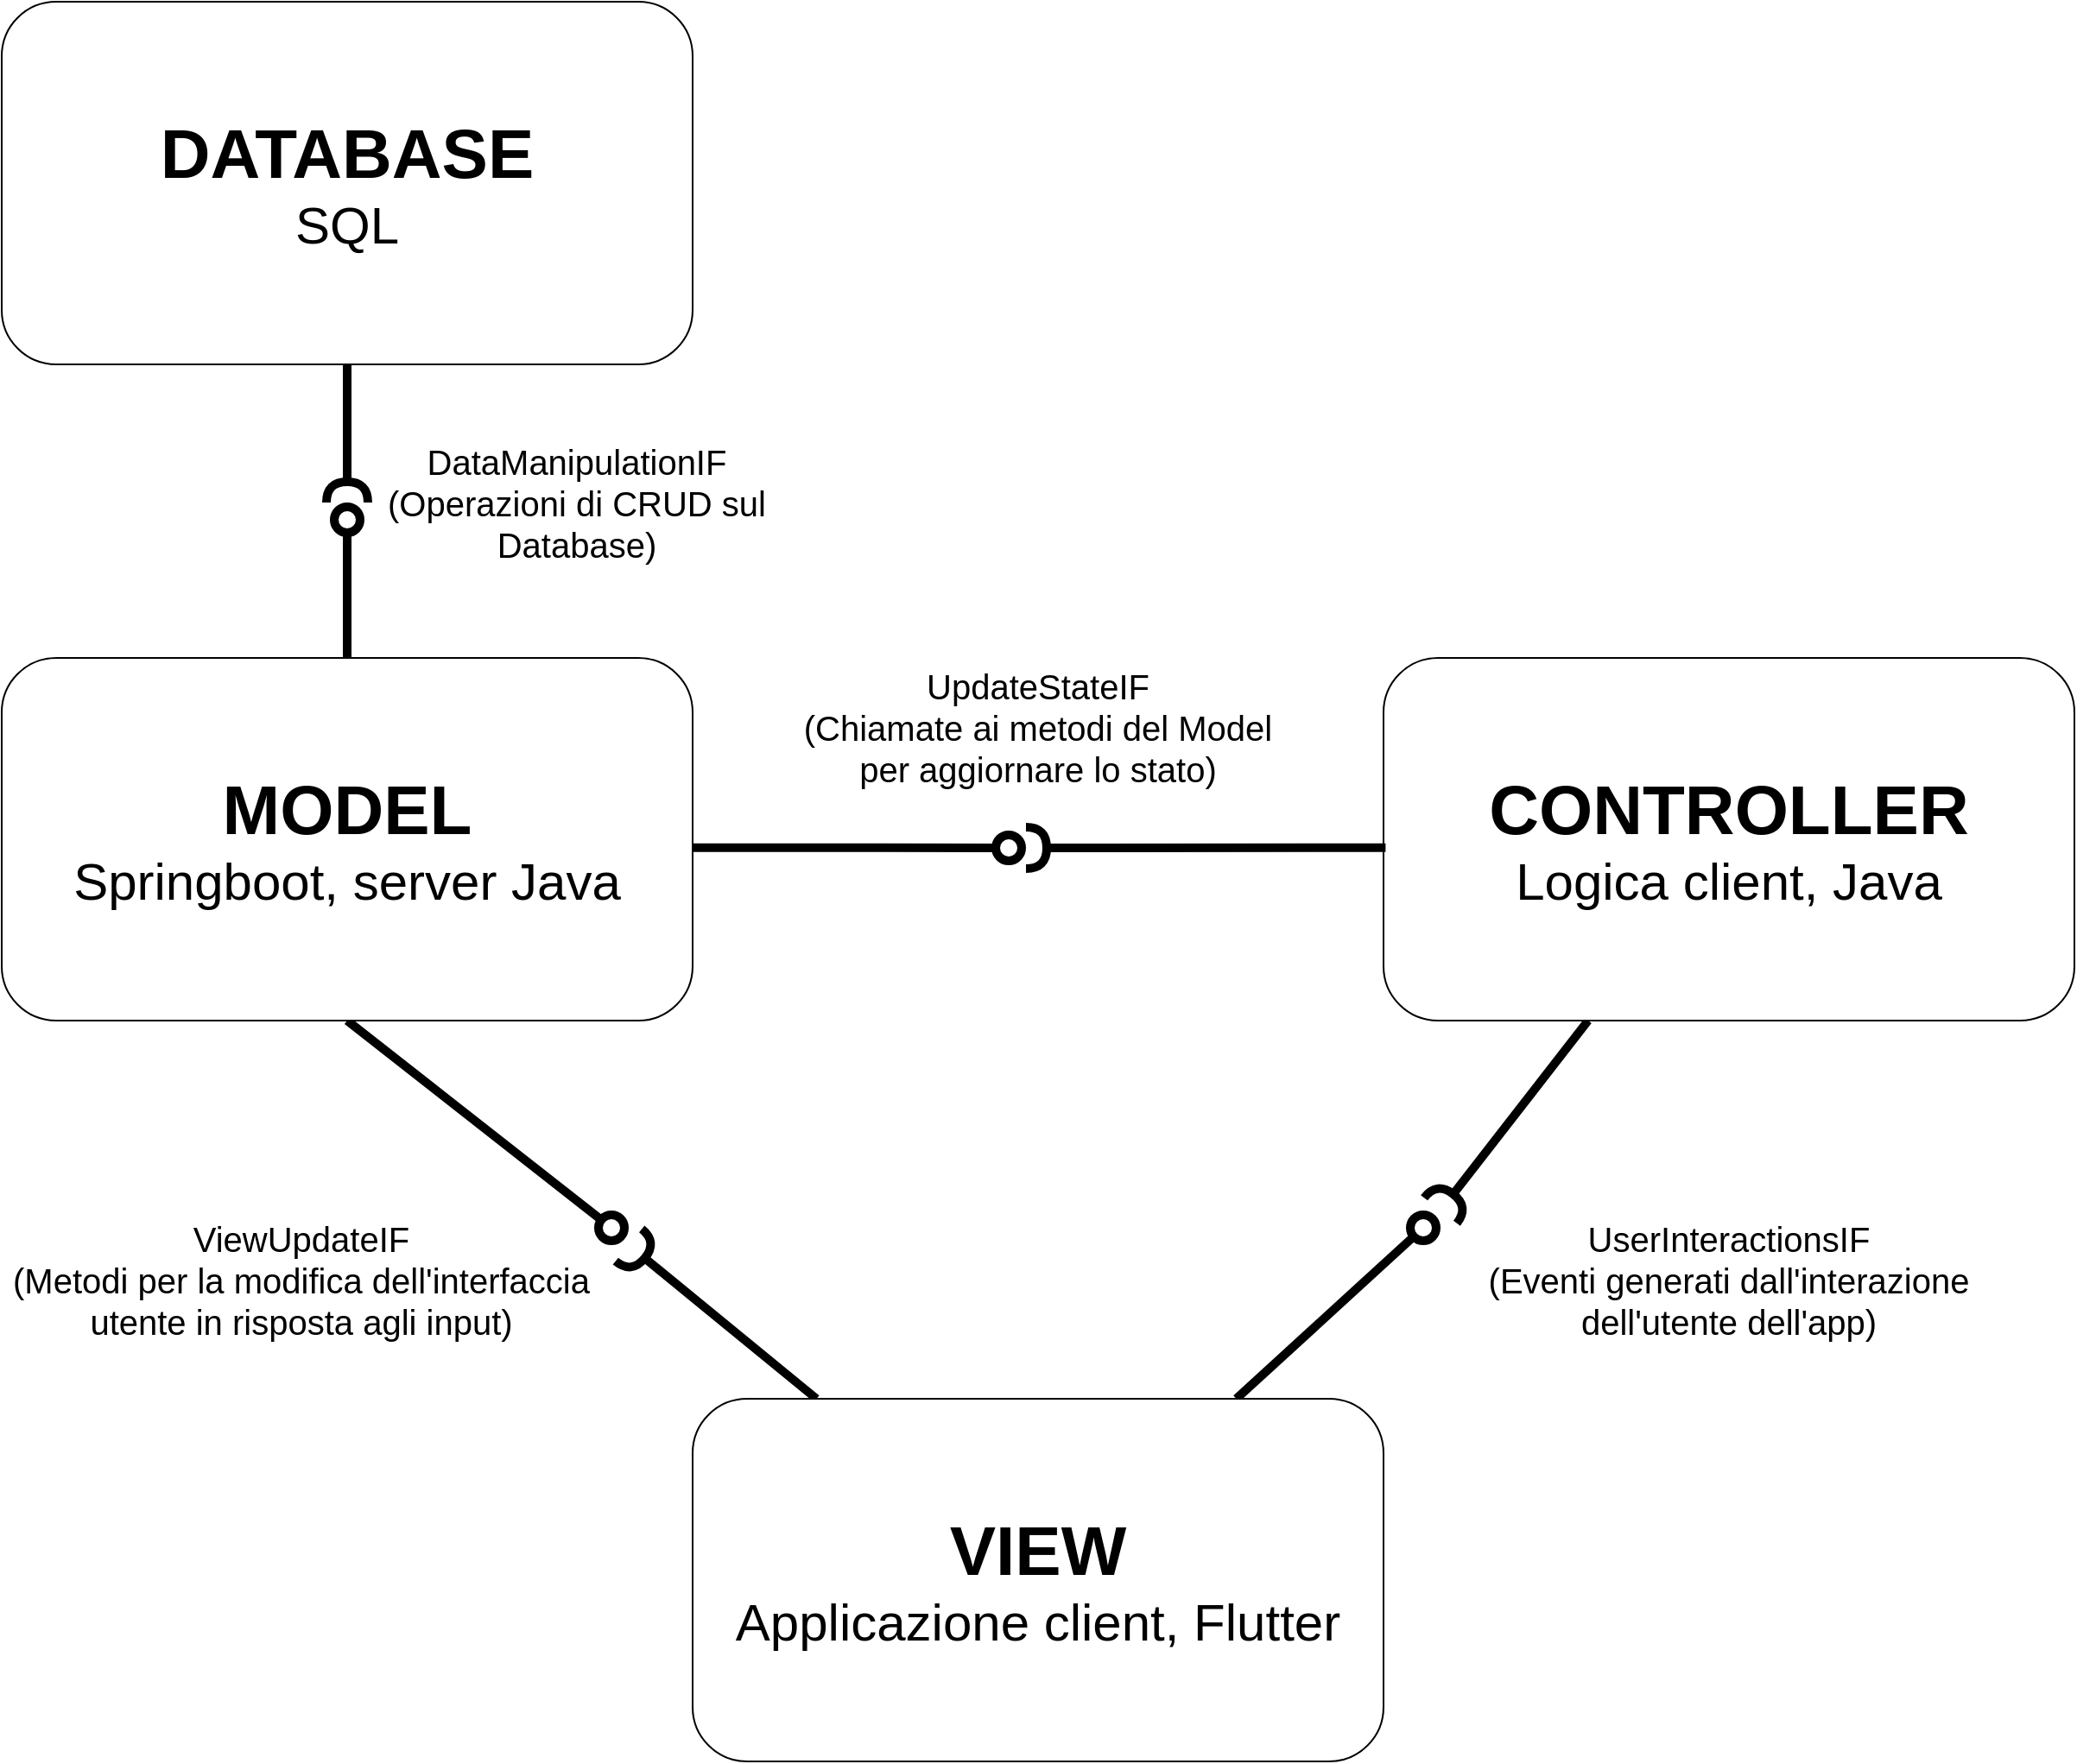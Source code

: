 <mxfile version="25.0.3">
  <diagram name="Pagina-1" id="R3rcgFLR2BbLezrfKNTb">
    <mxGraphModel dx="2333" dy="1451" grid="1" gridSize="10" guides="1" tooltips="1" connect="1" arrows="1" fold="1" page="1" pageScale="1" pageWidth="1654" pageHeight="1169" math="0" shadow="0">
      <root>
        <mxCell id="0" />
        <mxCell id="1" parent="0" />
        <mxCell id="BLvCOn3kqF9lKBN_COgF-4" value="&lt;font style=&quot;font-size: 40px;&quot;&gt;&lt;b&gt;DATABASE&lt;/b&gt;&lt;/font&gt;&lt;div&gt;&lt;span style=&quot;font-size: 30px;&quot;&gt;SQL&lt;/span&gt;&lt;/div&gt;" style="rounded=1;whiteSpace=wrap;html=1;" vertex="1" parent="1">
          <mxGeometry x="227" y="70" width="400" height="210" as="geometry" />
        </mxCell>
        <mxCell id="BLvCOn3kqF9lKBN_COgF-5" value="" style="rounded=0;orthogonalLoop=1;jettySize=auto;html=1;endArrow=halfCircle;endFill=0;endSize=6;strokeWidth=5;sketch=0;" edge="1" parent="1" source="BLvCOn3kqF9lKBN_COgF-2">
          <mxGeometry relative="1" as="geometry">
            <mxPoint x="1050" y="715" as="sourcePoint" />
            <mxPoint x="1060" y="770" as="targetPoint" />
          </mxGeometry>
        </mxCell>
        <mxCell id="BLvCOn3kqF9lKBN_COgF-6" value="" style="rounded=0;orthogonalLoop=1;jettySize=auto;html=1;endArrow=oval;endFill=0;sketch=0;sourcePerimeterSpacing=0;targetPerimeterSpacing=0;endSize=15;strokeWidth=5;" edge="1" parent="1" source="BLvCOn3kqF9lKBN_COgF-3">
          <mxGeometry relative="1" as="geometry">
            <mxPoint x="1240" y="950" as="sourcePoint" />
            <mxPoint x="1050" y="780" as="targetPoint" />
          </mxGeometry>
        </mxCell>
        <mxCell id="BLvCOn3kqF9lKBN_COgF-7" value="" style="ellipse;whiteSpace=wrap;html=1;align=center;aspect=fixed;fillColor=none;strokeColor=none;resizable=0;perimeter=centerPerimeter;rotatable=0;allowArrows=0;points=[];outlineConnect=1;" vertex="1" parent="1">
          <mxGeometry x="1025" y="710" width="10" height="10" as="geometry" />
        </mxCell>
        <mxCell id="BLvCOn3kqF9lKBN_COgF-8" value="&lt;font style=&quot;font-size: 20px;&quot;&gt;UserInteractionsIF&lt;/font&gt;&lt;div&gt;&lt;font style=&quot;font-size: 20px;&quot;&gt;(Eventi generati dall&#39;interazione dell&#39;utente dell&#39;app)&lt;/font&gt;&lt;/div&gt;" style="text;html=1;align=center;verticalAlign=middle;whiteSpace=wrap;rounded=0;" vertex="1" parent="1">
          <mxGeometry x="1077" y="760" width="300" height="100" as="geometry" />
        </mxCell>
        <mxCell id="BLvCOn3kqF9lKBN_COgF-2" value="&lt;font style=&quot;font-size: 40px;&quot;&gt;&lt;b&gt;CONTROLLER&lt;/b&gt;&lt;/font&gt;&lt;div&gt;&lt;font style=&quot;font-size: 30px;&quot;&gt;Logica client, Java&lt;/font&gt;&lt;/div&gt;" style="rounded=1;whiteSpace=wrap;html=1;" vertex="1" parent="1">
          <mxGeometry x="1027" y="450" width="400" height="210" as="geometry" />
        </mxCell>
        <mxCell id="BLvCOn3kqF9lKBN_COgF-9" value="" style="rounded=0;orthogonalLoop=1;jettySize=auto;html=1;endArrow=halfCircle;endFill=0;endSize=6;strokeWidth=5;sketch=0;" edge="1" parent="1" source="BLvCOn3kqF9lKBN_COgF-3">
          <mxGeometry relative="1" as="geometry">
            <mxPoint x="800" y="575" as="sourcePoint" />
            <mxPoint x="590" y="790" as="targetPoint" />
          </mxGeometry>
        </mxCell>
        <mxCell id="BLvCOn3kqF9lKBN_COgF-10" value="" style="rounded=0;orthogonalLoop=1;jettySize=auto;html=1;endArrow=oval;endFill=0;sketch=0;sourcePerimeterSpacing=0;targetPerimeterSpacing=0;endSize=15;exitX=0.5;exitY=1;exitDx=0;exitDy=0;strokeWidth=5;" edge="1" parent="1" source="BLvCOn3kqF9lKBN_COgF-1">
          <mxGeometry relative="1" as="geometry">
            <mxPoint x="600" y="900" as="sourcePoint" />
            <mxPoint x="580" y="780" as="targetPoint" />
          </mxGeometry>
        </mxCell>
        <mxCell id="BLvCOn3kqF9lKBN_COgF-3" value="&lt;font style=&quot;font-size: 40px;&quot;&gt;&lt;b&gt;VIEW&lt;/b&gt;&lt;/font&gt;&lt;div&gt;&lt;span style=&quot;font-size: 30px;&quot;&gt;Applicazione client, Flutter&lt;/span&gt;&lt;/div&gt;" style="rounded=1;whiteSpace=wrap;html=1;" vertex="1" parent="1">
          <mxGeometry x="627" y="879" width="400" height="210" as="geometry" />
        </mxCell>
        <mxCell id="BLvCOn3kqF9lKBN_COgF-11" value="&lt;font style=&quot;font-size: 20px;&quot;&gt;ViewUpdateIF&lt;/font&gt;&lt;div&gt;&lt;font style=&quot;font-size: 20px;&quot;&gt;(Metodi per la modifica dell&#39;interfaccia utente in risposta agli input)&lt;/font&gt;&lt;/div&gt;" style="text;html=1;align=center;verticalAlign=middle;whiteSpace=wrap;rounded=0;" vertex="1" parent="1">
          <mxGeometry x="227" y="760" width="347" height="100" as="geometry" />
        </mxCell>
        <mxCell id="BLvCOn3kqF9lKBN_COgF-1" value="&lt;font style=&quot;font-size: 40px;&quot;&gt;&lt;b&gt;MODEL&lt;/b&gt;&lt;/font&gt;&lt;div&gt;&lt;font style=&quot;font-size: 30px;&quot;&gt;Springboot, server Java&lt;/font&gt;&lt;/div&gt;" style="rounded=1;whiteSpace=wrap;html=1;" vertex="1" parent="1">
          <mxGeometry x="227" y="450" width="400" height="210" as="geometry" />
        </mxCell>
        <mxCell id="BLvCOn3kqF9lKBN_COgF-12" value="" style="rounded=0;orthogonalLoop=1;jettySize=auto;html=1;endArrow=halfCircle;endFill=0;endSize=6;strokeWidth=5;sketch=0;exitX=0.003;exitY=0.523;exitDx=0;exitDy=0;exitPerimeter=0;" edge="1" parent="1" source="BLvCOn3kqF9lKBN_COgF-2">
          <mxGeometry relative="1" as="geometry">
            <mxPoint x="1020" y="749" as="sourcePoint" />
            <mxPoint x="820" y="560" as="targetPoint" />
          </mxGeometry>
        </mxCell>
        <mxCell id="BLvCOn3kqF9lKBN_COgF-13" value="" style="rounded=0;orthogonalLoop=1;jettySize=auto;html=1;endArrow=oval;endFill=0;sketch=0;sourcePerimeterSpacing=0;targetPerimeterSpacing=0;endSize=15;exitX=1.001;exitY=0.523;exitDx=0;exitDy=0;strokeWidth=5;exitPerimeter=0;" edge="1" parent="1" source="BLvCOn3kqF9lKBN_COgF-1">
          <mxGeometry relative="1" as="geometry">
            <mxPoint x="737" y="530" as="sourcePoint" />
            <mxPoint x="810" y="560" as="targetPoint" />
          </mxGeometry>
        </mxCell>
        <mxCell id="BLvCOn3kqF9lKBN_COgF-15" value="&lt;font style=&quot;font-size: 20px;&quot;&gt;UpdateStateIF&lt;/font&gt;&lt;div&gt;&lt;font style=&quot;font-size: 20px;&quot;&gt;(Chiamate ai metodi del Model per aggiornare lo stato)&lt;/font&gt;&lt;/div&gt;" style="text;html=1;align=center;verticalAlign=middle;whiteSpace=wrap;rounded=0;" vertex="1" parent="1">
          <mxGeometry x="677" y="440" width="300" height="100" as="geometry" />
        </mxCell>
        <mxCell id="BLvCOn3kqF9lKBN_COgF-16" value="" style="rounded=0;orthogonalLoop=1;jettySize=auto;html=1;endArrow=halfCircle;endFill=0;endSize=6;strokeWidth=5;sketch=0;exitX=0.5;exitY=1;exitDx=0;exitDy=0;" edge="1" parent="1" source="BLvCOn3kqF9lKBN_COgF-4">
          <mxGeometry relative="1" as="geometry">
            <mxPoint x="818" y="410" as="sourcePoint" />
            <mxPoint x="427" y="360" as="targetPoint" />
          </mxGeometry>
        </mxCell>
        <mxCell id="BLvCOn3kqF9lKBN_COgF-17" value="" style="rounded=0;orthogonalLoop=1;jettySize=auto;html=1;endArrow=oval;endFill=0;sketch=0;sourcePerimeterSpacing=0;targetPerimeterSpacing=0;endSize=15;exitX=0.5;exitY=0;exitDx=0;exitDy=0;strokeWidth=5;" edge="1" parent="1" source="BLvCOn3kqF9lKBN_COgF-1">
          <mxGeometry relative="1" as="geometry">
            <mxPoint x="417" y="410" as="sourcePoint" />
            <mxPoint x="427" y="370" as="targetPoint" />
          </mxGeometry>
        </mxCell>
        <mxCell id="BLvCOn3kqF9lKBN_COgF-18" value="&lt;font style=&quot;font-size: 20px;&quot;&gt;DataManipulationIF&lt;/font&gt;&lt;div&gt;&lt;font style=&quot;font-size: 20px;&quot;&gt;(Operazioni di CRUD sul Database)&lt;/font&gt;&lt;/div&gt;" style="text;html=1;align=center;verticalAlign=middle;whiteSpace=wrap;rounded=0;" vertex="1" parent="1">
          <mxGeometry x="410" y="310" width="300" height="100" as="geometry" />
        </mxCell>
      </root>
    </mxGraphModel>
  </diagram>
</mxfile>
